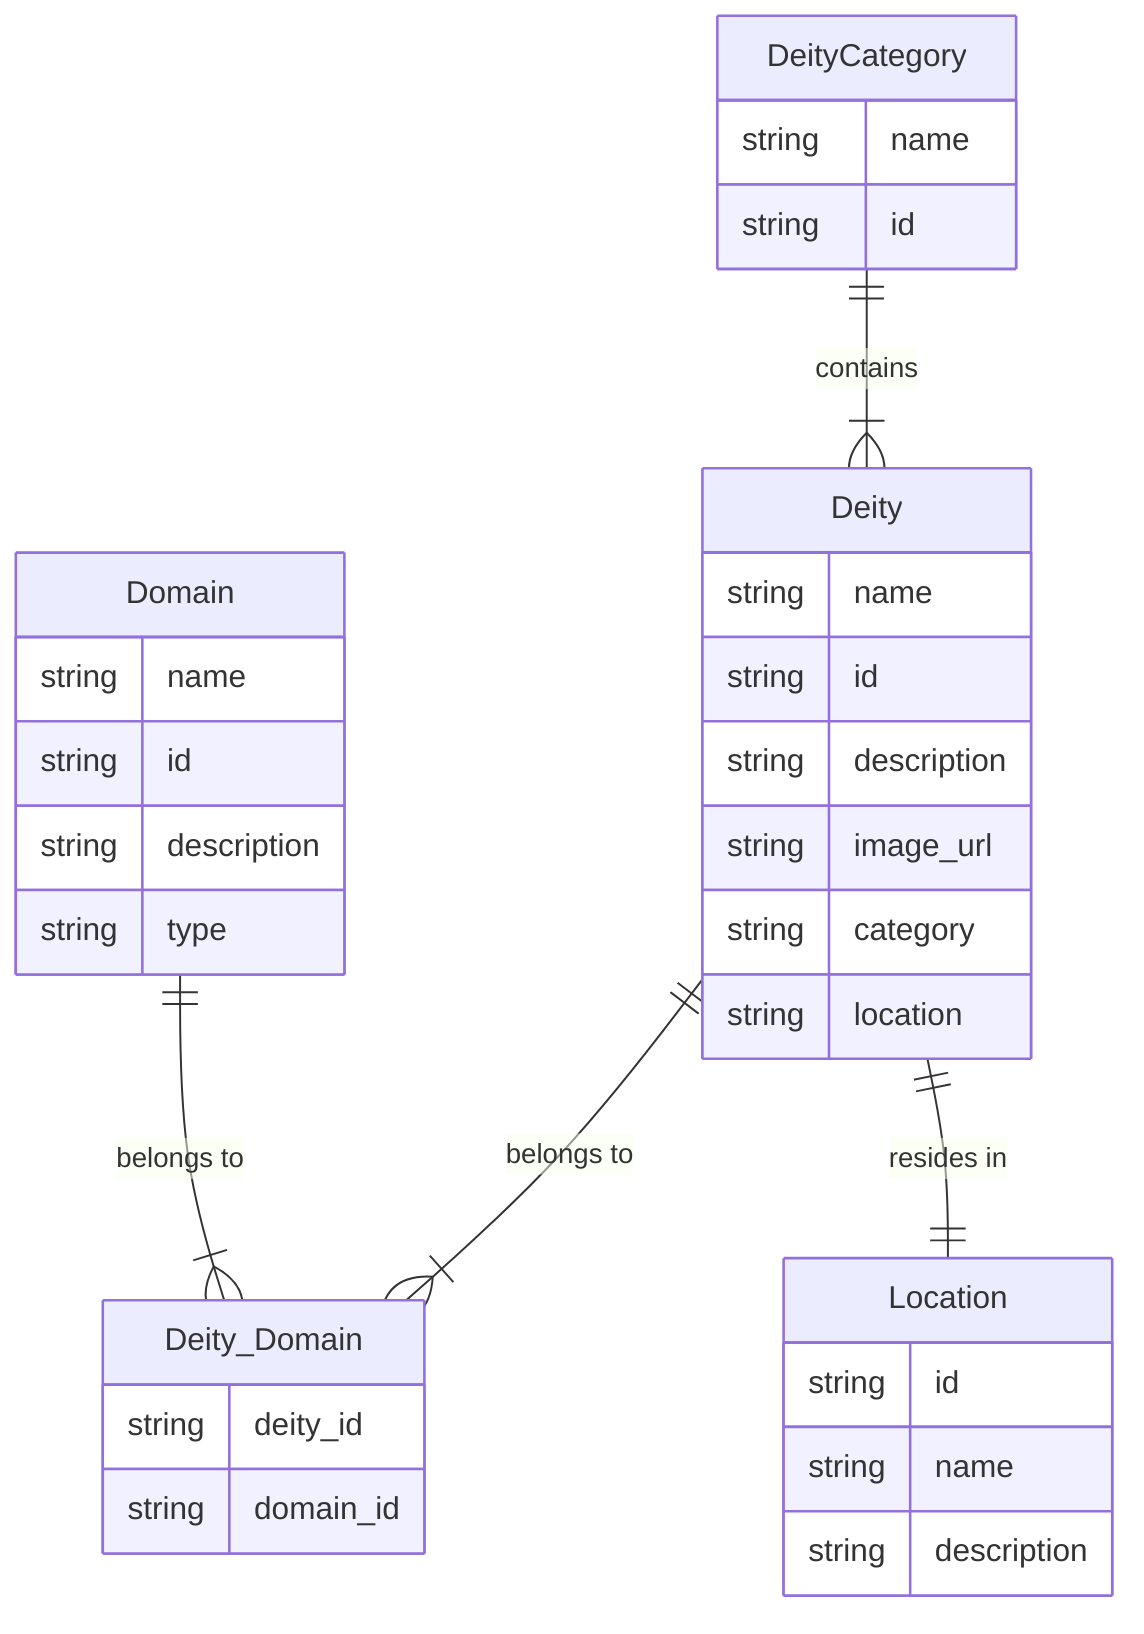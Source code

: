 erDiagram
    DeityCategory ||--|{ Deity : "contains"
    Deity ||--|{ Deity_Domain : "belongs to"
    Domain ||--|{ Deity_Domain : "belongs to"
    Deity ||--|| Location : "resides in"
    DeityCategory {
        string name
        string id
    }
    Deity {
        string name
        string id
        string description
        string image_url
        string category
        string location
    }
    Domain {
        string name
        string id
        string description
        string type
    }
    Deity_Domain {
        string deity_id
        string domain_id
    }
    Location {
        string id
        string name
        string description
    }